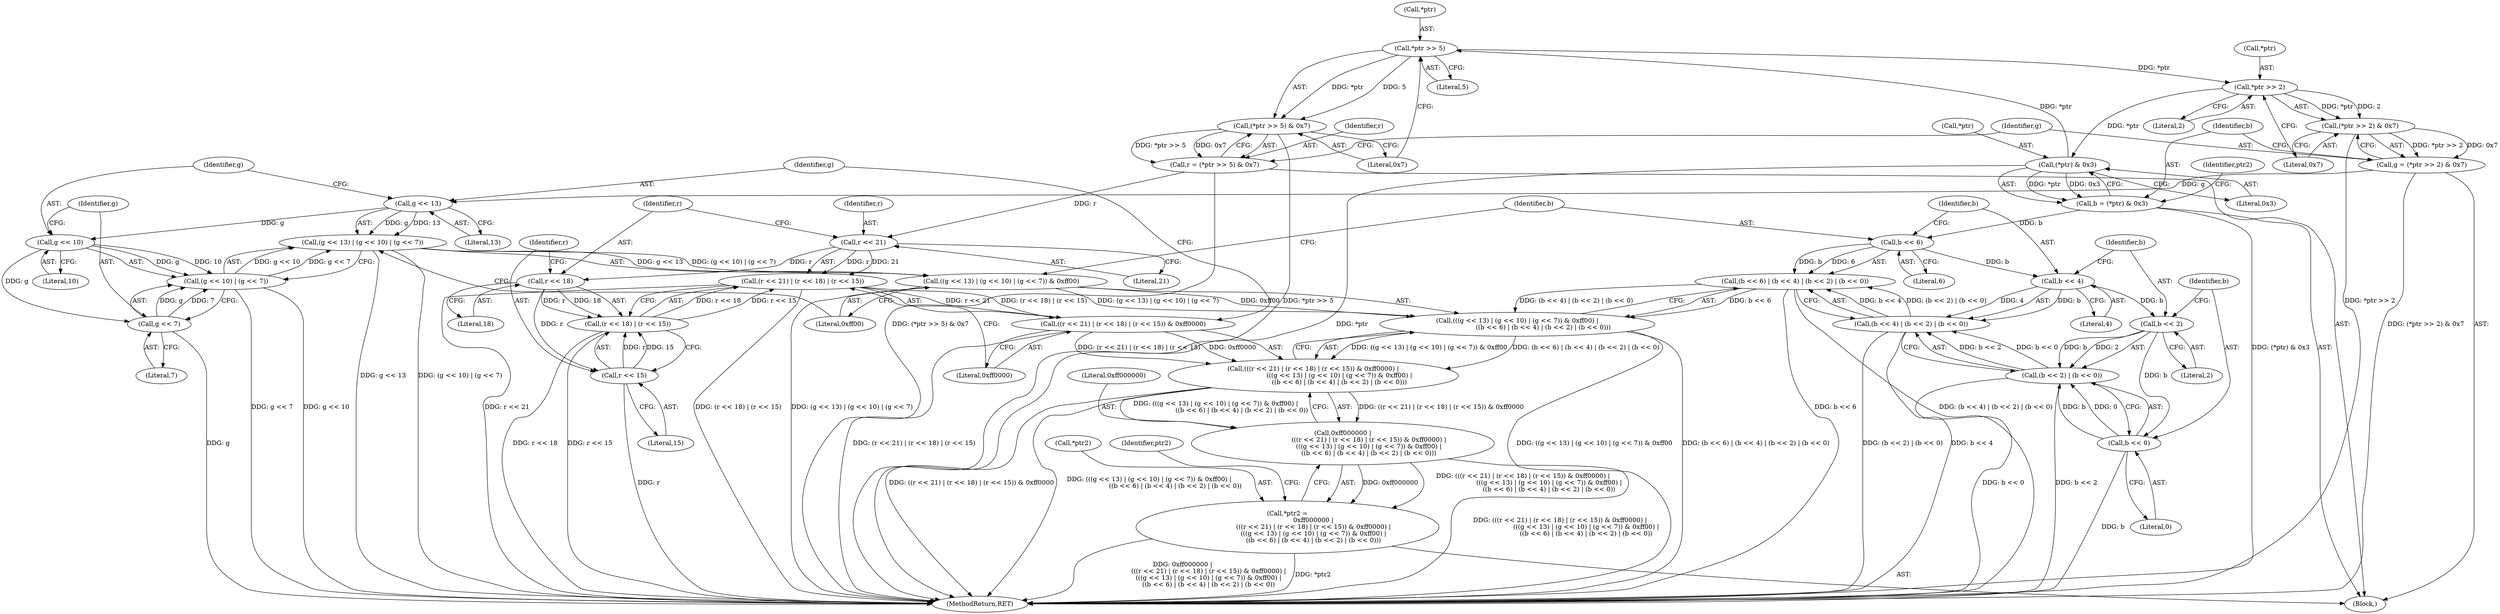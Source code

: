 digraph "0_enlightment_c21beaf1780cf3ca291735ae7d58a3dde63277a2@pointer" {
"1001484" [label="(Call,*ptr >> 5)"];
"1001499" [label="(Call,(*ptr) & 0x3)"];
"1001492" [label="(Call,*ptr >> 2)"];
"1001484" [label="(Call,*ptr >> 5)"];
"1001483" [label="(Call,(*ptr >> 5) & 0x7)"];
"1001481" [label="(Call,r = (*ptr >> 5) & 0x7)"];
"1001511" [label="(Call,r << 21)"];
"1001510" [label="(Call,(r << 21) | (r << 18) | (r << 15))"];
"1001509" [label="(Call,((r << 21) | (r << 18) | (r << 15)) & 0xff0000)"];
"1001508" [label="(Call,(((r << 21) | (r << 18) | (r << 15)) & 0xff0000) |\n                          (((g << 13) | (g << 10) | (g << 7)) & 0xff00) |\n                          ((b << 6) | (b << 4) | (b << 2) | (b << 0)))"];
"1001506" [label="(Call,0xff000000 |\n                          (((r << 21) | (r << 18) | (r << 15)) & 0xff0000) |\n                          (((g << 13) | (g << 10) | (g << 7)) & 0xff00) |\n                          ((b << 6) | (b << 4) | (b << 2) | (b << 0)))"];
"1001503" [label="(Call,*ptr2 =\n                          0xff000000 |\n                          (((r << 21) | (r << 18) | (r << 15)) & 0xff0000) |\n                          (((g << 13) | (g << 10) | (g << 7)) & 0xff00) |\n                          ((b << 6) | (b << 4) | (b << 2) | (b << 0)))"];
"1001515" [label="(Call,r << 18)"];
"1001514" [label="(Call,(r << 18) | (r << 15))"];
"1001518" [label="(Call,r << 15)"];
"1001491" [label="(Call,(*ptr >> 2) & 0x7)"];
"1001489" [label="(Call,g = (*ptr >> 2) & 0x7)"];
"1001525" [label="(Call,g << 13)"];
"1001524" [label="(Call,(g << 13) | (g << 10) | (g << 7))"];
"1001523" [label="(Call,((g << 13) | (g << 10) | (g << 7)) & 0xff00)"];
"1001522" [label="(Call,(((g << 13) | (g << 10) | (g << 7)) & 0xff00) |\n                          ((b << 6) | (b << 4) | (b << 2) | (b << 0)))"];
"1001529" [label="(Call,g << 10)"];
"1001528" [label="(Call,(g << 10) | (g << 7))"];
"1001532" [label="(Call,g << 7)"];
"1001497" [label="(Call,b = (*ptr) & 0x3)"];
"1001537" [label="(Call,b << 6)"];
"1001536" [label="(Call,(b << 6) | (b << 4) | (b << 2) | (b << 0))"];
"1001541" [label="(Call,b << 4)"];
"1001540" [label="(Call,(b << 4) | (b << 2) | (b << 0))"];
"1001545" [label="(Call,b << 2)"];
"1001544" [label="(Call,(b << 2) | (b << 0))"];
"1001548" [label="(Call,b << 0)"];
"1001477" [label="(Block,)"];
"1001500" [label="(Call,*ptr)"];
"1001510" [label="(Call,(r << 21) | (r << 18) | (r << 15))"];
"1001539" [label="(Literal,6)"];
"1001489" [label="(Call,g = (*ptr >> 2) & 0x7)"];
"1001525" [label="(Call,g << 13)"];
"1001524" [label="(Call,(g << 13) | (g << 10) | (g << 7))"];
"1001540" [label="(Call,(b << 4) | (b << 2) | (b << 0))"];
"1001547" [label="(Literal,2)"];
"1001530" [label="(Identifier,g)"];
"1001523" [label="(Call,((g << 13) | (g << 10) | (g << 7)) & 0xff00)"];
"1001483" [label="(Call,(*ptr >> 5) & 0x7)"];
"1001531" [label="(Literal,10)"];
"1001552" [label="(Identifier,ptr2)"];
"1001502" [label="(Literal,0x3)"];
"1001515" [label="(Call,r << 18)"];
"1001491" [label="(Call,(*ptr >> 2) & 0x7)"];
"1001514" [label="(Call,(r << 18) | (r << 15))"];
"1001550" [label="(Literal,0)"];
"1001495" [label="(Literal,2)"];
"1001508" [label="(Call,(((r << 21) | (r << 18) | (r << 15)) & 0xff0000) |\n                          (((g << 13) | (g << 10) | (g << 7)) & 0xff00) |\n                          ((b << 6) | (b << 4) | (b << 2) | (b << 0)))"];
"1001541" [label="(Call,b << 4)"];
"1001529" [label="(Call,g << 10)"];
"1001506" [label="(Call,0xff000000 |\n                          (((r << 21) | (r << 18) | (r << 15)) & 0xff0000) |\n                          (((g << 13) | (g << 10) | (g << 7)) & 0xff00) |\n                          ((b << 6) | (b << 4) | (b << 2) | (b << 0)))"];
"1001488" [label="(Literal,0x7)"];
"1001518" [label="(Call,r << 15)"];
"1001545" [label="(Call,b << 2)"];
"1001507" [label="(Literal,0xff000000)"];
"1001485" [label="(Call,*ptr)"];
"1001496" [label="(Literal,0x7)"];
"1001537" [label="(Call,b << 6)"];
"1001543" [label="(Literal,4)"];
"1001750" [label="(MethodReturn,RET)"];
"1001503" [label="(Call,*ptr2 =\n                          0xff000000 |\n                          (((r << 21) | (r << 18) | (r << 15)) & 0xff0000) |\n                          (((g << 13) | (g << 10) | (g << 7)) & 0xff00) |\n                          ((b << 6) | (b << 4) | (b << 2) | (b << 0)))"];
"1001481" [label="(Call,r = (*ptr >> 5) & 0x7)"];
"1001497" [label="(Call,b = (*ptr) & 0x3)"];
"1001513" [label="(Literal,21)"];
"1001521" [label="(Literal,0xff0000)"];
"1001512" [label="(Identifier,r)"];
"1001516" [label="(Identifier,r)"];
"1001526" [label="(Identifier,g)"];
"1001532" [label="(Call,g << 7)"];
"1001504" [label="(Call,*ptr2)"];
"1001544" [label="(Call,(b << 2) | (b << 0))"];
"1001493" [label="(Call,*ptr)"];
"1001509" [label="(Call,((r << 21) | (r << 18) | (r << 15)) & 0xff0000)"];
"1001536" [label="(Call,(b << 6) | (b << 4) | (b << 2) | (b << 0))"];
"1001482" [label="(Identifier,r)"];
"1001511" [label="(Call,r << 21)"];
"1001517" [label="(Literal,18)"];
"1001519" [label="(Identifier,r)"];
"1001534" [label="(Literal,7)"];
"1001490" [label="(Identifier,g)"];
"1001527" [label="(Literal,13)"];
"1001535" [label="(Literal,0xff00)"];
"1001533" [label="(Identifier,g)"];
"1001522" [label="(Call,(((g << 13) | (g << 10) | (g << 7)) & 0xff00) |\n                          ((b << 6) | (b << 4) | (b << 2) | (b << 0)))"];
"1001499" [label="(Call,(*ptr) & 0x3)"];
"1001487" [label="(Literal,5)"];
"1001505" [label="(Identifier,ptr2)"];
"1001484" [label="(Call,*ptr >> 5)"];
"1001542" [label="(Identifier,b)"];
"1001549" [label="(Identifier,b)"];
"1001548" [label="(Call,b << 0)"];
"1001492" [label="(Call,*ptr >> 2)"];
"1001546" [label="(Identifier,b)"];
"1001498" [label="(Identifier,b)"];
"1001520" [label="(Literal,15)"];
"1001538" [label="(Identifier,b)"];
"1001528" [label="(Call,(g << 10) | (g << 7))"];
"1001484" -> "1001483"  [label="AST: "];
"1001484" -> "1001487"  [label="CFG: "];
"1001485" -> "1001484"  [label="AST: "];
"1001487" -> "1001484"  [label="AST: "];
"1001488" -> "1001484"  [label="CFG: "];
"1001484" -> "1001483"  [label="DDG: *ptr"];
"1001484" -> "1001483"  [label="DDG: 5"];
"1001499" -> "1001484"  [label="DDG: *ptr"];
"1001484" -> "1001492"  [label="DDG: *ptr"];
"1001499" -> "1001497"  [label="AST: "];
"1001499" -> "1001502"  [label="CFG: "];
"1001500" -> "1001499"  [label="AST: "];
"1001502" -> "1001499"  [label="AST: "];
"1001497" -> "1001499"  [label="CFG: "];
"1001499" -> "1001750"  [label="DDG: *ptr"];
"1001499" -> "1001497"  [label="DDG: *ptr"];
"1001499" -> "1001497"  [label="DDG: 0x3"];
"1001492" -> "1001499"  [label="DDG: *ptr"];
"1001492" -> "1001491"  [label="AST: "];
"1001492" -> "1001495"  [label="CFG: "];
"1001493" -> "1001492"  [label="AST: "];
"1001495" -> "1001492"  [label="AST: "];
"1001496" -> "1001492"  [label="CFG: "];
"1001492" -> "1001491"  [label="DDG: *ptr"];
"1001492" -> "1001491"  [label="DDG: 2"];
"1001483" -> "1001481"  [label="AST: "];
"1001483" -> "1001488"  [label="CFG: "];
"1001488" -> "1001483"  [label="AST: "];
"1001481" -> "1001483"  [label="CFG: "];
"1001483" -> "1001750"  [label="DDG: *ptr >> 5"];
"1001483" -> "1001481"  [label="DDG: *ptr >> 5"];
"1001483" -> "1001481"  [label="DDG: 0x7"];
"1001481" -> "1001477"  [label="AST: "];
"1001482" -> "1001481"  [label="AST: "];
"1001490" -> "1001481"  [label="CFG: "];
"1001481" -> "1001750"  [label="DDG: (*ptr >> 5) & 0x7"];
"1001481" -> "1001511"  [label="DDG: r"];
"1001511" -> "1001510"  [label="AST: "];
"1001511" -> "1001513"  [label="CFG: "];
"1001512" -> "1001511"  [label="AST: "];
"1001513" -> "1001511"  [label="AST: "];
"1001516" -> "1001511"  [label="CFG: "];
"1001511" -> "1001510"  [label="DDG: r"];
"1001511" -> "1001510"  [label="DDG: 21"];
"1001511" -> "1001515"  [label="DDG: r"];
"1001510" -> "1001509"  [label="AST: "];
"1001510" -> "1001514"  [label="CFG: "];
"1001514" -> "1001510"  [label="AST: "];
"1001521" -> "1001510"  [label="CFG: "];
"1001510" -> "1001750"  [label="DDG: r << 21"];
"1001510" -> "1001750"  [label="DDG: (r << 18) | (r << 15)"];
"1001510" -> "1001509"  [label="DDG: r << 21"];
"1001510" -> "1001509"  [label="DDG: (r << 18) | (r << 15)"];
"1001514" -> "1001510"  [label="DDG: r << 18"];
"1001514" -> "1001510"  [label="DDG: r << 15"];
"1001509" -> "1001508"  [label="AST: "];
"1001509" -> "1001521"  [label="CFG: "];
"1001521" -> "1001509"  [label="AST: "];
"1001526" -> "1001509"  [label="CFG: "];
"1001509" -> "1001750"  [label="DDG: (r << 21) | (r << 18) | (r << 15)"];
"1001509" -> "1001508"  [label="DDG: (r << 21) | (r << 18) | (r << 15)"];
"1001509" -> "1001508"  [label="DDG: 0xff0000"];
"1001508" -> "1001506"  [label="AST: "];
"1001508" -> "1001522"  [label="CFG: "];
"1001522" -> "1001508"  [label="AST: "];
"1001506" -> "1001508"  [label="CFG: "];
"1001508" -> "1001750"  [label="DDG: ((r << 21) | (r << 18) | (r << 15)) & 0xff0000"];
"1001508" -> "1001750"  [label="DDG: (((g << 13) | (g << 10) | (g << 7)) & 0xff00) |\n                          ((b << 6) | (b << 4) | (b << 2) | (b << 0))"];
"1001508" -> "1001506"  [label="DDG: ((r << 21) | (r << 18) | (r << 15)) & 0xff0000"];
"1001508" -> "1001506"  [label="DDG: (((g << 13) | (g << 10) | (g << 7)) & 0xff00) |\n                          ((b << 6) | (b << 4) | (b << 2) | (b << 0))"];
"1001522" -> "1001508"  [label="DDG: ((g << 13) | (g << 10) | (g << 7)) & 0xff00"];
"1001522" -> "1001508"  [label="DDG: (b << 6) | (b << 4) | (b << 2) | (b << 0)"];
"1001506" -> "1001503"  [label="AST: "];
"1001507" -> "1001506"  [label="AST: "];
"1001503" -> "1001506"  [label="CFG: "];
"1001506" -> "1001750"  [label="DDG: (((r << 21) | (r << 18) | (r << 15)) & 0xff0000) |\n                          (((g << 13) | (g << 10) | (g << 7)) & 0xff00) |\n                          ((b << 6) | (b << 4) | (b << 2) | (b << 0))"];
"1001506" -> "1001503"  [label="DDG: 0xff000000"];
"1001506" -> "1001503"  [label="DDG: (((r << 21) | (r << 18) | (r << 15)) & 0xff0000) |\n                          (((g << 13) | (g << 10) | (g << 7)) & 0xff00) |\n                          ((b << 6) | (b << 4) | (b << 2) | (b << 0))"];
"1001503" -> "1001477"  [label="AST: "];
"1001504" -> "1001503"  [label="AST: "];
"1001552" -> "1001503"  [label="CFG: "];
"1001503" -> "1001750"  [label="DDG: 0xff000000 |\n                          (((r << 21) | (r << 18) | (r << 15)) & 0xff0000) |\n                          (((g << 13) | (g << 10) | (g << 7)) & 0xff00) |\n                          ((b << 6) | (b << 4) | (b << 2) | (b << 0))"];
"1001503" -> "1001750"  [label="DDG: *ptr2"];
"1001515" -> "1001514"  [label="AST: "];
"1001515" -> "1001517"  [label="CFG: "];
"1001516" -> "1001515"  [label="AST: "];
"1001517" -> "1001515"  [label="AST: "];
"1001519" -> "1001515"  [label="CFG: "];
"1001515" -> "1001514"  [label="DDG: r"];
"1001515" -> "1001514"  [label="DDG: 18"];
"1001515" -> "1001518"  [label="DDG: r"];
"1001514" -> "1001518"  [label="CFG: "];
"1001518" -> "1001514"  [label="AST: "];
"1001514" -> "1001750"  [label="DDG: r << 15"];
"1001514" -> "1001750"  [label="DDG: r << 18"];
"1001518" -> "1001514"  [label="DDG: r"];
"1001518" -> "1001514"  [label="DDG: 15"];
"1001518" -> "1001520"  [label="CFG: "];
"1001519" -> "1001518"  [label="AST: "];
"1001520" -> "1001518"  [label="AST: "];
"1001518" -> "1001750"  [label="DDG: r"];
"1001491" -> "1001489"  [label="AST: "];
"1001491" -> "1001496"  [label="CFG: "];
"1001496" -> "1001491"  [label="AST: "];
"1001489" -> "1001491"  [label="CFG: "];
"1001491" -> "1001750"  [label="DDG: *ptr >> 2"];
"1001491" -> "1001489"  [label="DDG: *ptr >> 2"];
"1001491" -> "1001489"  [label="DDG: 0x7"];
"1001489" -> "1001477"  [label="AST: "];
"1001490" -> "1001489"  [label="AST: "];
"1001498" -> "1001489"  [label="CFG: "];
"1001489" -> "1001750"  [label="DDG: (*ptr >> 2) & 0x7"];
"1001489" -> "1001525"  [label="DDG: g"];
"1001525" -> "1001524"  [label="AST: "];
"1001525" -> "1001527"  [label="CFG: "];
"1001526" -> "1001525"  [label="AST: "];
"1001527" -> "1001525"  [label="AST: "];
"1001530" -> "1001525"  [label="CFG: "];
"1001525" -> "1001524"  [label="DDG: g"];
"1001525" -> "1001524"  [label="DDG: 13"];
"1001525" -> "1001529"  [label="DDG: g"];
"1001524" -> "1001523"  [label="AST: "];
"1001524" -> "1001528"  [label="CFG: "];
"1001528" -> "1001524"  [label="AST: "];
"1001535" -> "1001524"  [label="CFG: "];
"1001524" -> "1001750"  [label="DDG: (g << 10) | (g << 7)"];
"1001524" -> "1001750"  [label="DDG: g << 13"];
"1001524" -> "1001523"  [label="DDG: g << 13"];
"1001524" -> "1001523"  [label="DDG: (g << 10) | (g << 7)"];
"1001528" -> "1001524"  [label="DDG: g << 10"];
"1001528" -> "1001524"  [label="DDG: g << 7"];
"1001523" -> "1001522"  [label="AST: "];
"1001523" -> "1001535"  [label="CFG: "];
"1001535" -> "1001523"  [label="AST: "];
"1001538" -> "1001523"  [label="CFG: "];
"1001523" -> "1001750"  [label="DDG: (g << 13) | (g << 10) | (g << 7)"];
"1001523" -> "1001522"  [label="DDG: (g << 13) | (g << 10) | (g << 7)"];
"1001523" -> "1001522"  [label="DDG: 0xff00"];
"1001522" -> "1001536"  [label="CFG: "];
"1001536" -> "1001522"  [label="AST: "];
"1001522" -> "1001750"  [label="DDG: ((g << 13) | (g << 10) | (g << 7)) & 0xff00"];
"1001522" -> "1001750"  [label="DDG: (b << 6) | (b << 4) | (b << 2) | (b << 0)"];
"1001536" -> "1001522"  [label="DDG: b << 6"];
"1001536" -> "1001522"  [label="DDG: (b << 4) | (b << 2) | (b << 0)"];
"1001529" -> "1001528"  [label="AST: "];
"1001529" -> "1001531"  [label="CFG: "];
"1001530" -> "1001529"  [label="AST: "];
"1001531" -> "1001529"  [label="AST: "];
"1001533" -> "1001529"  [label="CFG: "];
"1001529" -> "1001528"  [label="DDG: g"];
"1001529" -> "1001528"  [label="DDG: 10"];
"1001529" -> "1001532"  [label="DDG: g"];
"1001528" -> "1001532"  [label="CFG: "];
"1001532" -> "1001528"  [label="AST: "];
"1001528" -> "1001750"  [label="DDG: g << 10"];
"1001528" -> "1001750"  [label="DDG: g << 7"];
"1001532" -> "1001528"  [label="DDG: g"];
"1001532" -> "1001528"  [label="DDG: 7"];
"1001532" -> "1001534"  [label="CFG: "];
"1001533" -> "1001532"  [label="AST: "];
"1001534" -> "1001532"  [label="AST: "];
"1001532" -> "1001750"  [label="DDG: g"];
"1001497" -> "1001477"  [label="AST: "];
"1001498" -> "1001497"  [label="AST: "];
"1001505" -> "1001497"  [label="CFG: "];
"1001497" -> "1001750"  [label="DDG: (*ptr) & 0x3"];
"1001497" -> "1001537"  [label="DDG: b"];
"1001537" -> "1001536"  [label="AST: "];
"1001537" -> "1001539"  [label="CFG: "];
"1001538" -> "1001537"  [label="AST: "];
"1001539" -> "1001537"  [label="AST: "];
"1001542" -> "1001537"  [label="CFG: "];
"1001537" -> "1001536"  [label="DDG: b"];
"1001537" -> "1001536"  [label="DDG: 6"];
"1001537" -> "1001541"  [label="DDG: b"];
"1001536" -> "1001540"  [label="CFG: "];
"1001540" -> "1001536"  [label="AST: "];
"1001536" -> "1001750"  [label="DDG: b << 6"];
"1001536" -> "1001750"  [label="DDG: (b << 4) | (b << 2) | (b << 0)"];
"1001540" -> "1001536"  [label="DDG: b << 4"];
"1001540" -> "1001536"  [label="DDG: (b << 2) | (b << 0)"];
"1001541" -> "1001540"  [label="AST: "];
"1001541" -> "1001543"  [label="CFG: "];
"1001542" -> "1001541"  [label="AST: "];
"1001543" -> "1001541"  [label="AST: "];
"1001546" -> "1001541"  [label="CFG: "];
"1001541" -> "1001540"  [label="DDG: b"];
"1001541" -> "1001540"  [label="DDG: 4"];
"1001541" -> "1001545"  [label="DDG: b"];
"1001540" -> "1001544"  [label="CFG: "];
"1001544" -> "1001540"  [label="AST: "];
"1001540" -> "1001750"  [label="DDG: (b << 2) | (b << 0)"];
"1001540" -> "1001750"  [label="DDG: b << 4"];
"1001544" -> "1001540"  [label="DDG: b << 2"];
"1001544" -> "1001540"  [label="DDG: b << 0"];
"1001545" -> "1001544"  [label="AST: "];
"1001545" -> "1001547"  [label="CFG: "];
"1001546" -> "1001545"  [label="AST: "];
"1001547" -> "1001545"  [label="AST: "];
"1001549" -> "1001545"  [label="CFG: "];
"1001545" -> "1001544"  [label="DDG: b"];
"1001545" -> "1001544"  [label="DDG: 2"];
"1001545" -> "1001548"  [label="DDG: b"];
"1001544" -> "1001548"  [label="CFG: "];
"1001548" -> "1001544"  [label="AST: "];
"1001544" -> "1001750"  [label="DDG: b << 2"];
"1001544" -> "1001750"  [label="DDG: b << 0"];
"1001548" -> "1001544"  [label="DDG: b"];
"1001548" -> "1001544"  [label="DDG: 0"];
"1001548" -> "1001550"  [label="CFG: "];
"1001549" -> "1001548"  [label="AST: "];
"1001550" -> "1001548"  [label="AST: "];
"1001548" -> "1001750"  [label="DDG: b"];
}

